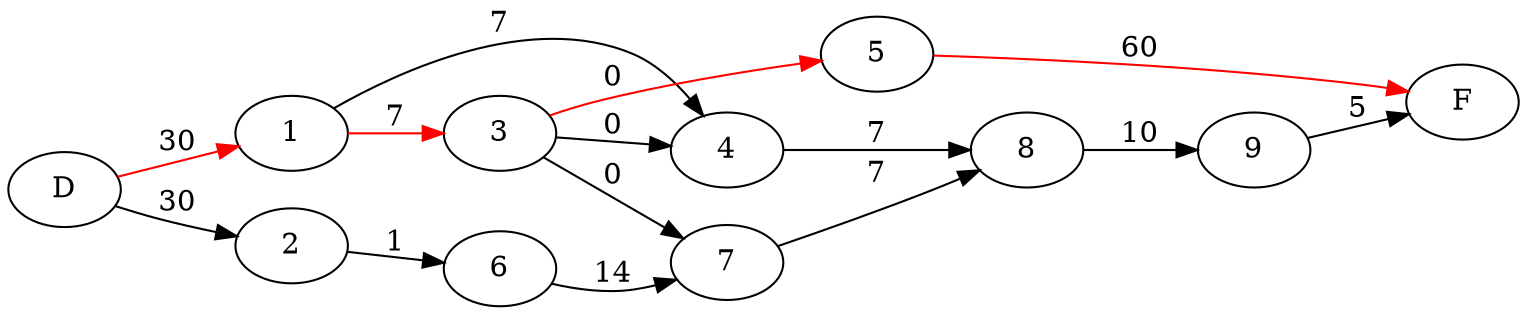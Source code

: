 
    digraph G{
   rankdir=LR
   D -> 2 [label="30"];
   D -> 1 [label="30" color="red"];
   1 -> 3 [label="7" color="red"];
   1 -> 4 [label="7"];
   2 -> 6 [label="1"];
   3 -> 5 [label="0" color="red"];
   3 -> 7 [label="0"];
   3 -> 4 [label="0"];
   4 -> 8 [label="7"];
   5 -> F [label="60" color="red"];
   6 -> 7 [label="14"];
   7 -> 8 [label="7"];
   8 -> 9 [label="10"];
   9 -> F [label="5"];
   }
